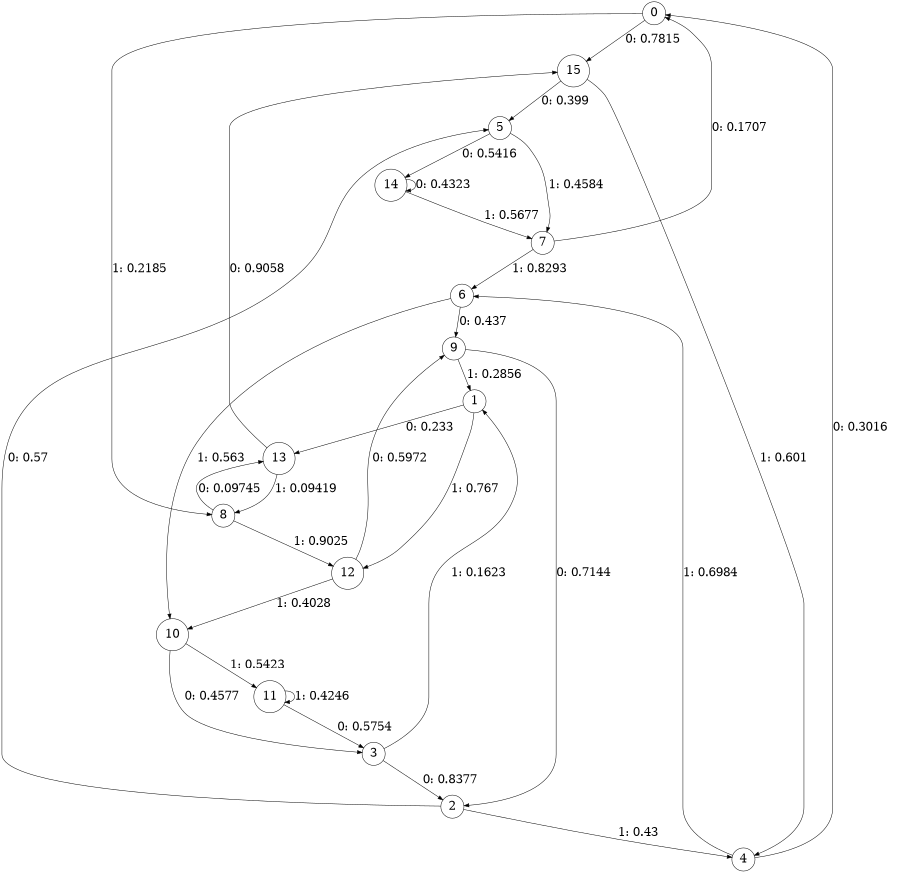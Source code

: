 digraph "ch20faceL4" {
size = "6,8.5";
ratio = "fill";
node [shape = circle];
node [fontsize = 24];
edge [fontsize = 24];
0 -> 15 [label = "0: 0.7815   "];
0 -> 8 [label = "1: 0.2185   "];
1 -> 13 [label = "0: 0.233    "];
1 -> 12 [label = "1: 0.767    "];
2 -> 5 [label = "0: 0.57     "];
2 -> 4 [label = "1: 0.43     "];
3 -> 2 [label = "0: 0.8377   "];
3 -> 1 [label = "1: 0.1623   "];
4 -> 0 [label = "0: 0.3016   "];
4 -> 6 [label = "1: 0.6984   "];
5 -> 14 [label = "0: 0.5416   "];
5 -> 7 [label = "1: 0.4584   "];
6 -> 9 [label = "0: 0.437    "];
6 -> 10 [label = "1: 0.563    "];
7 -> 0 [label = "0: 0.1707   "];
7 -> 6 [label = "1: 0.8293   "];
8 -> 13 [label = "0: 0.09745  "];
8 -> 12 [label = "1: 0.9025   "];
9 -> 2 [label = "0: 0.7144   "];
9 -> 1 [label = "1: 0.2856   "];
10 -> 3 [label = "0: 0.4577   "];
10 -> 11 [label = "1: 0.5423   "];
11 -> 3 [label = "0: 0.5754   "];
11 -> 11 [label = "1: 0.4246   "];
12 -> 9 [label = "0: 0.5972   "];
12 -> 10 [label = "1: 0.4028   "];
13 -> 15 [label = "0: 0.9058   "];
13 -> 8 [label = "1: 0.09419  "];
14 -> 14 [label = "0: 0.4323   "];
14 -> 7 [label = "1: 0.5677   "];
15 -> 5 [label = "0: 0.399    "];
15 -> 4 [label = "1: 0.601    "];
}